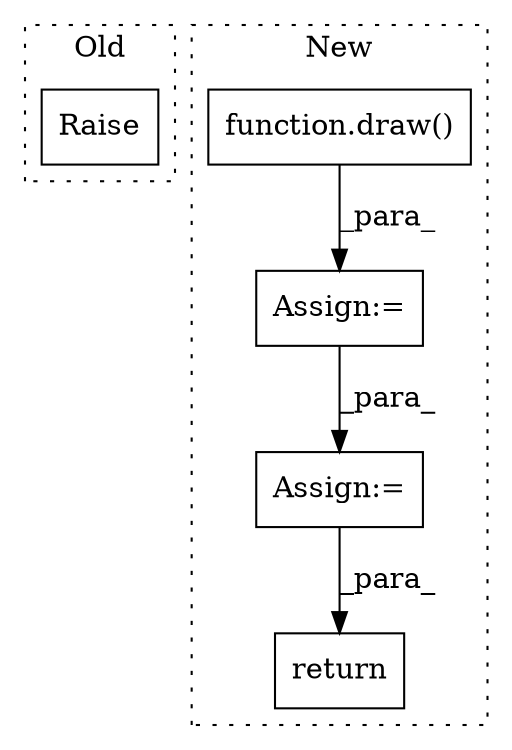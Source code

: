 digraph G {
subgraph cluster0 {
1 [label="Raise" a="91" s="1472" l="6" shape="box"];
label = "Old";
style="dotted";
}
subgraph cluster1 {
2 [label="function.draw()" a="75" s="2430,2480" l="5,1" shape="box"];
3 [label="Assign:=" a="68" s="2487" l="3" shape="box"];
4 [label="Assign:=" a="68" s="2427" l="3" shape="box"];
5 [label="return" a="93" s="2544" l="7" shape="box"];
label = "New";
style="dotted";
}
2 -> 4 [label="_para_"];
3 -> 5 [label="_para_"];
4 -> 3 [label="_para_"];
}